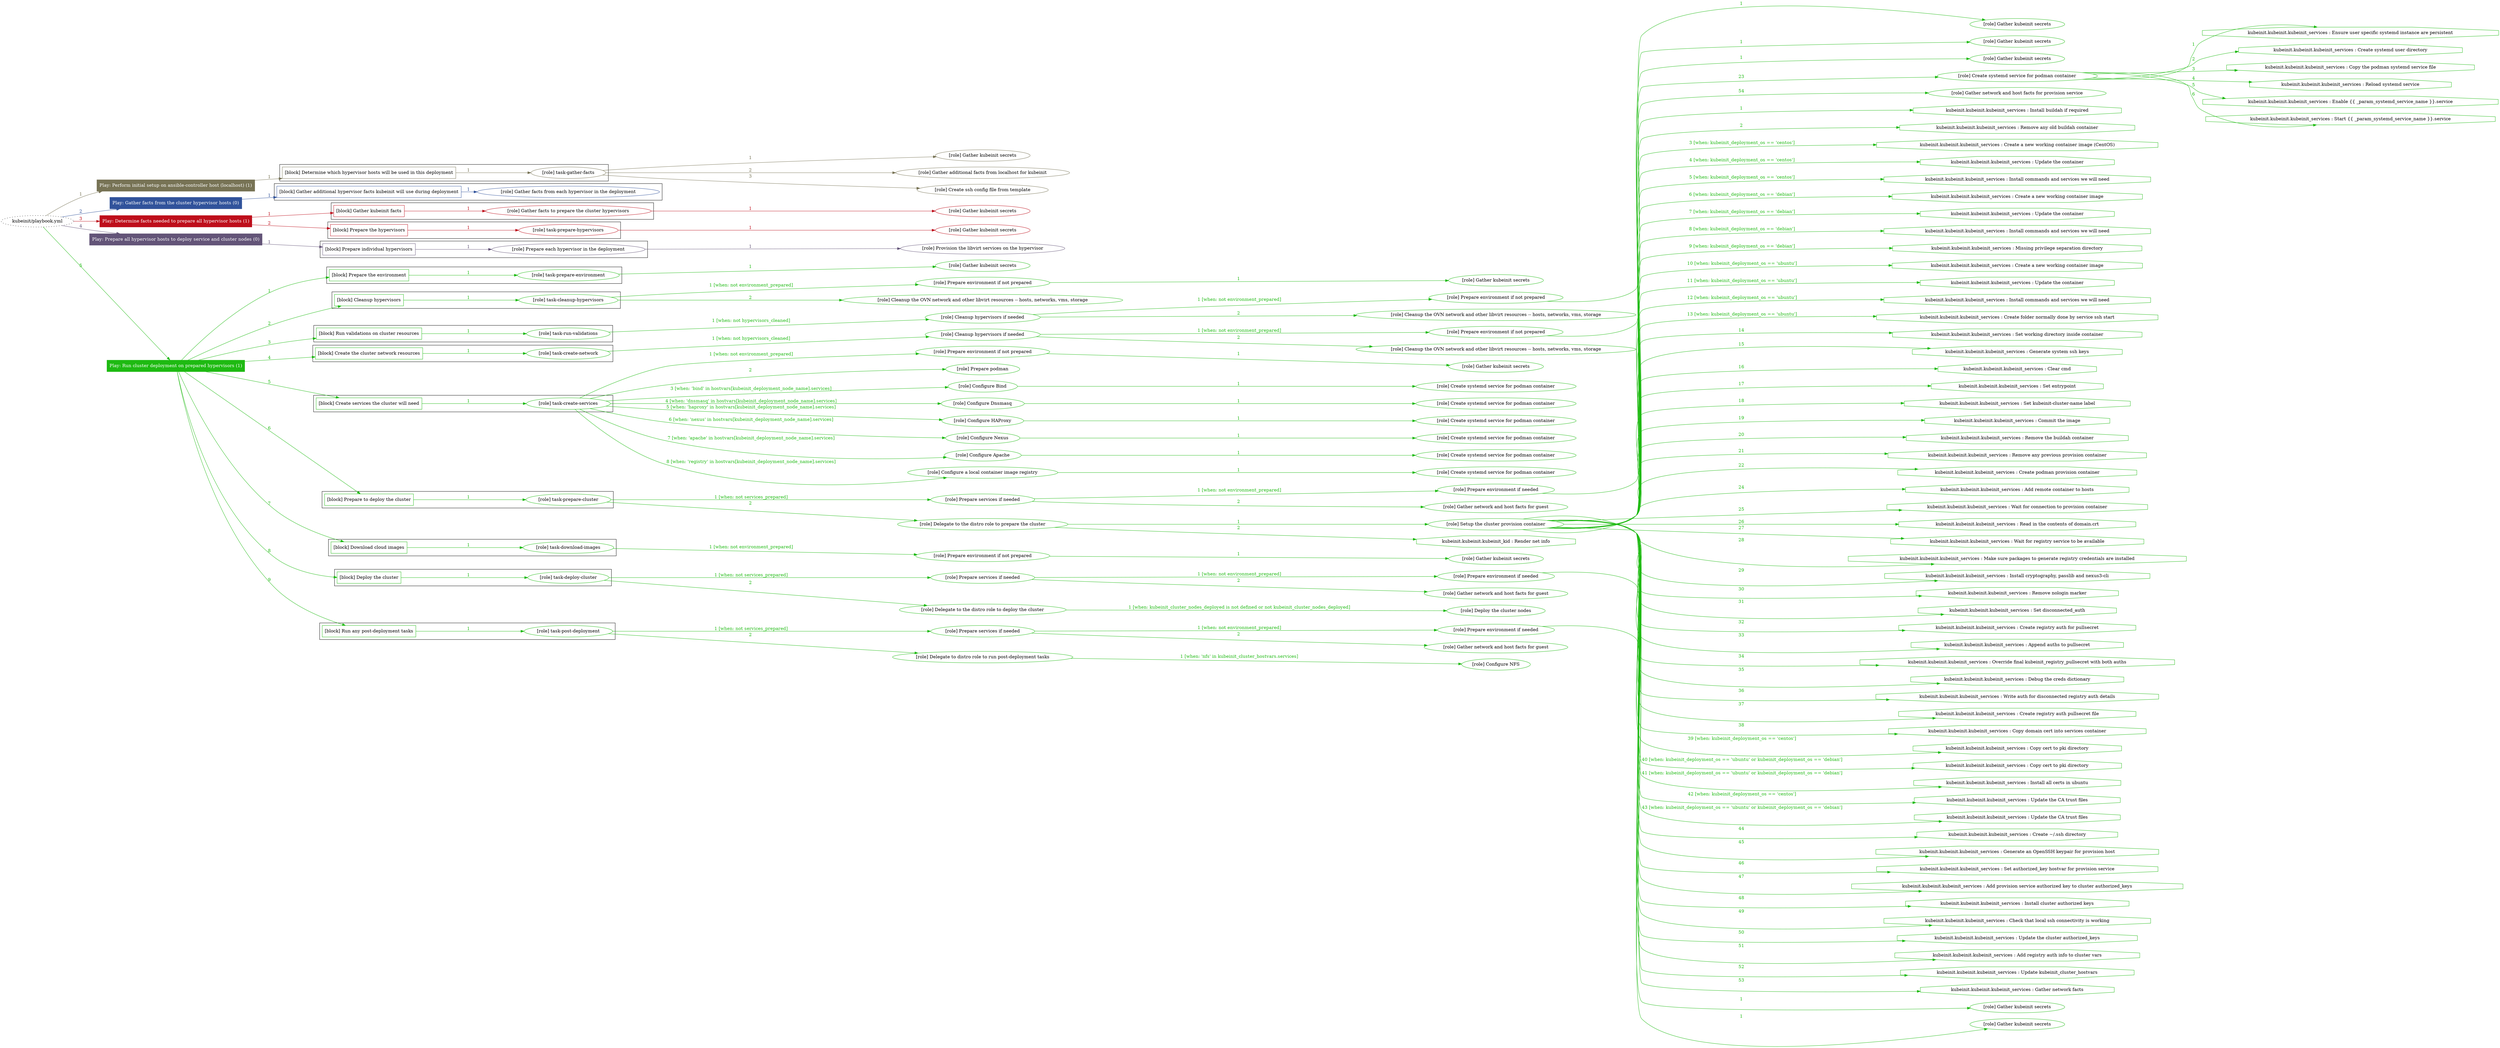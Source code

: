digraph {
	graph [concentrate=true ordering=in rankdir=LR ratio=fill]
	edge [esep=5 sep=10]
	"kubeinit/playbook.yml" [URL="/home/runner/work/kubeinit/kubeinit/kubeinit/playbook.yml" id=playbook_539990a4 style=dotted]
	play_2883d772 [label="Play: Perform initial setup on ansible-controller host (localhost) (1)" URL="/home/runner/work/kubeinit/kubeinit/kubeinit/playbook.yml" color="#777355" fontcolor="#ffffff" id=play_2883d772 shape=box style=filled tooltip=localhost]
	"kubeinit/playbook.yml" -> play_2883d772 [label="1 " color="#777355" fontcolor="#777355" id=edge_5ba33818 labeltooltip="1 " tooltip="1 "]
	subgraph "Gather kubeinit secrets" {
		role_f18a4bce [label="[role] Gather kubeinit secrets" URL="/home/runner/.ansible/collections/ansible_collections/kubeinit/kubeinit/roles/kubeinit_prepare/tasks/build_hypervisors_group.yml" color="#777355" id=role_f18a4bce tooltip="Gather kubeinit secrets"]
	}
	subgraph "Gather additional facts from localhost for kubeinit" {
		role_0610b44a [label="[role] Gather additional facts from localhost for kubeinit" URL="/home/runner/.ansible/collections/ansible_collections/kubeinit/kubeinit/roles/kubeinit_prepare/tasks/build_hypervisors_group.yml" color="#777355" id=role_0610b44a tooltip="Gather additional facts from localhost for kubeinit"]
	}
	subgraph "Create ssh config file from template" {
		role_43ed006d [label="[role] Create ssh config file from template" URL="/home/runner/.ansible/collections/ansible_collections/kubeinit/kubeinit/roles/kubeinit_prepare/tasks/build_hypervisors_group.yml" color="#777355" id=role_43ed006d tooltip="Create ssh config file from template"]
	}
	subgraph "task-gather-facts" {
		role_eea4abdb [label="[role] task-gather-facts" URL="/home/runner/work/kubeinit/kubeinit/kubeinit/playbook.yml" color="#777355" id=role_eea4abdb tooltip="task-gather-facts"]
		role_eea4abdb -> role_f18a4bce [label="1 " color="#777355" fontcolor="#777355" id=edge_fe31395d labeltooltip="1 " tooltip="1 "]
		role_eea4abdb -> role_0610b44a [label="2 " color="#777355" fontcolor="#777355" id=edge_7819a97f labeltooltip="2 " tooltip="2 "]
		role_eea4abdb -> role_43ed006d [label="3 " color="#777355" fontcolor="#777355" id=edge_71bac128 labeltooltip="3 " tooltip="3 "]
	}
	subgraph "Play: Perform initial setup on ansible-controller host (localhost) (1)" {
		play_2883d772 -> block_f5b199dd [label=1 color="#777355" fontcolor="#777355" id=edge_4221fdd7 labeltooltip=1 tooltip=1]
		subgraph cluster_block_f5b199dd {
			block_f5b199dd [label="[block] Determine which hypervisor hosts will be used in this deployment" URL="/home/runner/work/kubeinit/kubeinit/kubeinit/playbook.yml" color="#777355" id=block_f5b199dd labeltooltip="Determine which hypervisor hosts will be used in this deployment" shape=box tooltip="Determine which hypervisor hosts will be used in this deployment"]
			block_f5b199dd -> role_eea4abdb [label="1 " color="#777355" fontcolor="#777355" id=edge_1e28bf1b labeltooltip="1 " tooltip="1 "]
		}
	}
	play_a2cf0e85 [label="Play: Gather facts from the cluster hypervisor hosts (0)" URL="/home/runner/work/kubeinit/kubeinit/kubeinit/playbook.yml" color="#31539b" fontcolor="#ffffff" id=play_a2cf0e85 shape=box style=filled tooltip="Play: Gather facts from the cluster hypervisor hosts (0)"]
	"kubeinit/playbook.yml" -> play_a2cf0e85 [label="2 " color="#31539b" fontcolor="#31539b" id=edge_9bf7c6d3 labeltooltip="2 " tooltip="2 "]
	subgraph "Gather facts from each hypervisor in the deployment" {
		role_d064b6a3 [label="[role] Gather facts from each hypervisor in the deployment" URL="/home/runner/work/kubeinit/kubeinit/kubeinit/playbook.yml" color="#31539b" id=role_d064b6a3 tooltip="Gather facts from each hypervisor in the deployment"]
	}
	subgraph "Play: Gather facts from the cluster hypervisor hosts (0)" {
		play_a2cf0e85 -> block_86ca8e5b [label=1 color="#31539b" fontcolor="#31539b" id=edge_18aecae8 labeltooltip=1 tooltip=1]
		subgraph cluster_block_86ca8e5b {
			block_86ca8e5b [label="[block] Gather additional hypervisor facts kubeinit will use during deployment" URL="/home/runner/work/kubeinit/kubeinit/kubeinit/playbook.yml" color="#31539b" id=block_86ca8e5b labeltooltip="Gather additional hypervisor facts kubeinit will use during deployment" shape=box tooltip="Gather additional hypervisor facts kubeinit will use during deployment"]
			block_86ca8e5b -> role_d064b6a3 [label="1 " color="#31539b" fontcolor="#31539b" id=edge_45f66b96 labeltooltip="1 " tooltip="1 "]
		}
	}
	play_523ae10a [label="Play: Determine facts needed to prepare all hypervisor hosts (1)" URL="/home/runner/work/kubeinit/kubeinit/kubeinit/playbook.yml" color="#be0e1b" fontcolor="#ffffff" id=play_523ae10a shape=box style=filled tooltip=localhost]
	"kubeinit/playbook.yml" -> play_523ae10a [label="3 " color="#be0e1b" fontcolor="#be0e1b" id=edge_077d9e75 labeltooltip="3 " tooltip="3 "]
	subgraph "Gather kubeinit secrets" {
		role_ad088b93 [label="[role] Gather kubeinit secrets" URL="/home/runner/.ansible/collections/ansible_collections/kubeinit/kubeinit/roles/kubeinit_prepare/tasks/gather_kubeinit_facts.yml" color="#be0e1b" id=role_ad088b93 tooltip="Gather kubeinit secrets"]
	}
	subgraph "Gather facts to prepare the cluster hypervisors" {
		role_f672ea4c [label="[role] Gather facts to prepare the cluster hypervisors" URL="/home/runner/work/kubeinit/kubeinit/kubeinit/playbook.yml" color="#be0e1b" id=role_f672ea4c tooltip="Gather facts to prepare the cluster hypervisors"]
		role_f672ea4c -> role_ad088b93 [label="1 " color="#be0e1b" fontcolor="#be0e1b" id=edge_3c064433 labeltooltip="1 " tooltip="1 "]
	}
	subgraph "Gather kubeinit secrets" {
		role_2ae5a169 [label="[role] Gather kubeinit secrets" URL="/home/runner/.ansible/collections/ansible_collections/kubeinit/kubeinit/roles/kubeinit_prepare/tasks/gather_kubeinit_facts.yml" color="#be0e1b" id=role_2ae5a169 tooltip="Gather kubeinit secrets"]
	}
	subgraph "task-prepare-hypervisors" {
		role_4994d204 [label="[role] task-prepare-hypervisors" URL="/home/runner/work/kubeinit/kubeinit/kubeinit/playbook.yml" color="#be0e1b" id=role_4994d204 tooltip="task-prepare-hypervisors"]
		role_4994d204 -> role_2ae5a169 [label="1 " color="#be0e1b" fontcolor="#be0e1b" id=edge_902819aa labeltooltip="1 " tooltip="1 "]
	}
	subgraph "Play: Determine facts needed to prepare all hypervisor hosts (1)" {
		play_523ae10a -> block_24c806cd [label=1 color="#be0e1b" fontcolor="#be0e1b" id=edge_1342d8de labeltooltip=1 tooltip=1]
		subgraph cluster_block_24c806cd {
			block_24c806cd [label="[block] Gather kubeinit facts" URL="/home/runner/work/kubeinit/kubeinit/kubeinit/playbook.yml" color="#be0e1b" id=block_24c806cd labeltooltip="Gather kubeinit facts" shape=box tooltip="Gather kubeinit facts"]
			block_24c806cd -> role_f672ea4c [label="1 " color="#be0e1b" fontcolor="#be0e1b" id=edge_e6dd9f27 labeltooltip="1 " tooltip="1 "]
		}
		play_523ae10a -> block_54cab3ae [label=2 color="#be0e1b" fontcolor="#be0e1b" id=edge_0ac6f2af labeltooltip=2 tooltip=2]
		subgraph cluster_block_54cab3ae {
			block_54cab3ae [label="[block] Prepare the hypervisors" URL="/home/runner/work/kubeinit/kubeinit/kubeinit/playbook.yml" color="#be0e1b" id=block_54cab3ae labeltooltip="Prepare the hypervisors" shape=box tooltip="Prepare the hypervisors"]
			block_54cab3ae -> role_4994d204 [label="1 " color="#be0e1b" fontcolor="#be0e1b" id=edge_effe2e38 labeltooltip="1 " tooltip="1 "]
		}
	}
	play_1cb543b7 [label="Play: Prepare all hypervisor hosts to deploy service and cluster nodes (0)" URL="/home/runner/work/kubeinit/kubeinit/kubeinit/playbook.yml" color="#635478" fontcolor="#ffffff" id=play_1cb543b7 shape=box style=filled tooltip="Play: Prepare all hypervisor hosts to deploy service and cluster nodes (0)"]
	"kubeinit/playbook.yml" -> play_1cb543b7 [label="4 " color="#635478" fontcolor="#635478" id=edge_b1be268f labeltooltip="4 " tooltip="4 "]
	subgraph "Provision the libvirt services on the hypervisor" {
		role_e215f07e [label="[role] Provision the libvirt services on the hypervisor" URL="/home/runner/.ansible/collections/ansible_collections/kubeinit/kubeinit/roles/kubeinit_prepare/tasks/prepare_hypervisor.yml" color="#635478" id=role_e215f07e tooltip="Provision the libvirt services on the hypervisor"]
	}
	subgraph "Prepare each hypervisor in the deployment" {
		role_9d82fbd3 [label="[role] Prepare each hypervisor in the deployment" URL="/home/runner/work/kubeinit/kubeinit/kubeinit/playbook.yml" color="#635478" id=role_9d82fbd3 tooltip="Prepare each hypervisor in the deployment"]
		role_9d82fbd3 -> role_e215f07e [label="1 " color="#635478" fontcolor="#635478" id=edge_cd408da5 labeltooltip="1 " tooltip="1 "]
	}
	subgraph "Play: Prepare all hypervisor hosts to deploy service and cluster nodes (0)" {
		play_1cb543b7 -> block_c8d9712d [label=1 color="#635478" fontcolor="#635478" id=edge_673a7e67 labeltooltip=1 tooltip=1]
		subgraph cluster_block_c8d9712d {
			block_c8d9712d [label="[block] Prepare individual hypervisors" URL="/home/runner/work/kubeinit/kubeinit/kubeinit/playbook.yml" color="#635478" id=block_c8d9712d labeltooltip="Prepare individual hypervisors" shape=box tooltip="Prepare individual hypervisors"]
			block_c8d9712d -> role_9d82fbd3 [label="1 " color="#635478" fontcolor="#635478" id=edge_10be2522 labeltooltip="1 " tooltip="1 "]
		}
	}
	play_1d43a30a [label="Play: Run cluster deployment on prepared hypervisors (1)" URL="/home/runner/work/kubeinit/kubeinit/kubeinit/playbook.yml" color="#1eba12" fontcolor="#ffffff" id=play_1d43a30a shape=box style=filled tooltip=localhost]
	"kubeinit/playbook.yml" -> play_1d43a30a [label="5 " color="#1eba12" fontcolor="#1eba12" id=edge_0f04e699 labeltooltip="5 " tooltip="5 "]
	subgraph "Gather kubeinit secrets" {
		role_03c19b0f [label="[role] Gather kubeinit secrets" URL="/home/runner/.ansible/collections/ansible_collections/kubeinit/kubeinit/roles/kubeinit_prepare/tasks/gather_kubeinit_facts.yml" color="#1eba12" id=role_03c19b0f tooltip="Gather kubeinit secrets"]
	}
	subgraph "task-prepare-environment" {
		role_d54b491e [label="[role] task-prepare-environment" URL="/home/runner/work/kubeinit/kubeinit/kubeinit/playbook.yml" color="#1eba12" id=role_d54b491e tooltip="task-prepare-environment"]
		role_d54b491e -> role_03c19b0f [label="1 " color="#1eba12" fontcolor="#1eba12" id=edge_d90c4262 labeltooltip="1 " tooltip="1 "]
	}
	subgraph "Gather kubeinit secrets" {
		role_cccf255b [label="[role] Gather kubeinit secrets" URL="/home/runner/.ansible/collections/ansible_collections/kubeinit/kubeinit/roles/kubeinit_prepare/tasks/gather_kubeinit_facts.yml" color="#1eba12" id=role_cccf255b tooltip="Gather kubeinit secrets"]
	}
	subgraph "Prepare environment if not prepared" {
		role_1750a2ad [label="[role] Prepare environment if not prepared" URL="/home/runner/.ansible/collections/ansible_collections/kubeinit/kubeinit/roles/kubeinit_prepare/tasks/cleanup_hypervisors.yml" color="#1eba12" id=role_1750a2ad tooltip="Prepare environment if not prepared"]
		role_1750a2ad -> role_cccf255b [label="1 " color="#1eba12" fontcolor="#1eba12" id=edge_890cd6ac labeltooltip="1 " tooltip="1 "]
	}
	subgraph "Cleanup the OVN network and other libvirt resources -- hosts, networks, vms, storage" {
		role_1c8f258f [label="[role] Cleanup the OVN network and other libvirt resources -- hosts, networks, vms, storage" URL="/home/runner/.ansible/collections/ansible_collections/kubeinit/kubeinit/roles/kubeinit_prepare/tasks/cleanup_hypervisors.yml" color="#1eba12" id=role_1c8f258f tooltip="Cleanup the OVN network and other libvirt resources -- hosts, networks, vms, storage"]
	}
	subgraph "task-cleanup-hypervisors" {
		role_6e8adbd8 [label="[role] task-cleanup-hypervisors" URL="/home/runner/work/kubeinit/kubeinit/kubeinit/playbook.yml" color="#1eba12" id=role_6e8adbd8 tooltip="task-cleanup-hypervisors"]
		role_6e8adbd8 -> role_1750a2ad [label="1 [when: not environment_prepared]" color="#1eba12" fontcolor="#1eba12" id=edge_f08db3fa labeltooltip="1 [when: not environment_prepared]" tooltip="1 [when: not environment_prepared]"]
		role_6e8adbd8 -> role_1c8f258f [label="2 " color="#1eba12" fontcolor="#1eba12" id=edge_6bbe6275 labeltooltip="2 " tooltip="2 "]
	}
	subgraph "Gather kubeinit secrets" {
		role_f018d7b8 [label="[role] Gather kubeinit secrets" URL="/home/runner/.ansible/collections/ansible_collections/kubeinit/kubeinit/roles/kubeinit_prepare/tasks/gather_kubeinit_facts.yml" color="#1eba12" id=role_f018d7b8 tooltip="Gather kubeinit secrets"]
	}
	subgraph "Prepare environment if not prepared" {
		role_a125d7f5 [label="[role] Prepare environment if not prepared" URL="/home/runner/.ansible/collections/ansible_collections/kubeinit/kubeinit/roles/kubeinit_prepare/tasks/cleanup_hypervisors.yml" color="#1eba12" id=role_a125d7f5 tooltip="Prepare environment if not prepared"]
		role_a125d7f5 -> role_f018d7b8 [label="1 " color="#1eba12" fontcolor="#1eba12" id=edge_21b2a709 labeltooltip="1 " tooltip="1 "]
	}
	subgraph "Cleanup the OVN network and other libvirt resources -- hosts, networks, vms, storage" {
		role_00c8d153 [label="[role] Cleanup the OVN network and other libvirt resources -- hosts, networks, vms, storage" URL="/home/runner/.ansible/collections/ansible_collections/kubeinit/kubeinit/roles/kubeinit_prepare/tasks/cleanup_hypervisors.yml" color="#1eba12" id=role_00c8d153 tooltip="Cleanup the OVN network and other libvirt resources -- hosts, networks, vms, storage"]
	}
	subgraph "Cleanup hypervisors if needed" {
		role_7d5126a3 [label="[role] Cleanup hypervisors if needed" URL="/home/runner/.ansible/collections/ansible_collections/kubeinit/kubeinit/roles/kubeinit_validations/tasks/main.yml" color="#1eba12" id=role_7d5126a3 tooltip="Cleanup hypervisors if needed"]
		role_7d5126a3 -> role_a125d7f5 [label="1 [when: not environment_prepared]" color="#1eba12" fontcolor="#1eba12" id=edge_56f7a703 labeltooltip="1 [when: not environment_prepared]" tooltip="1 [when: not environment_prepared]"]
		role_7d5126a3 -> role_00c8d153 [label="2 " color="#1eba12" fontcolor="#1eba12" id=edge_0b76f043 labeltooltip="2 " tooltip="2 "]
	}
	subgraph "task-run-validations" {
		role_ce805b5c [label="[role] task-run-validations" URL="/home/runner/work/kubeinit/kubeinit/kubeinit/playbook.yml" color="#1eba12" id=role_ce805b5c tooltip="task-run-validations"]
		role_ce805b5c -> role_7d5126a3 [label="1 [when: not hypervisors_cleaned]" color="#1eba12" fontcolor="#1eba12" id=edge_007dc689 labeltooltip="1 [when: not hypervisors_cleaned]" tooltip="1 [when: not hypervisors_cleaned]"]
	}
	subgraph "Gather kubeinit secrets" {
		role_f222e7ed [label="[role] Gather kubeinit secrets" URL="/home/runner/.ansible/collections/ansible_collections/kubeinit/kubeinit/roles/kubeinit_prepare/tasks/gather_kubeinit_facts.yml" color="#1eba12" id=role_f222e7ed tooltip="Gather kubeinit secrets"]
	}
	subgraph "Prepare environment if not prepared" {
		role_e82d84a9 [label="[role] Prepare environment if not prepared" URL="/home/runner/.ansible/collections/ansible_collections/kubeinit/kubeinit/roles/kubeinit_prepare/tasks/cleanup_hypervisors.yml" color="#1eba12" id=role_e82d84a9 tooltip="Prepare environment if not prepared"]
		role_e82d84a9 -> role_f222e7ed [label="1 " color="#1eba12" fontcolor="#1eba12" id=edge_9f0fad48 labeltooltip="1 " tooltip="1 "]
	}
	subgraph "Cleanup the OVN network and other libvirt resources -- hosts, networks, vms, storage" {
		role_0a8ac6b0 [label="[role] Cleanup the OVN network and other libvirt resources -- hosts, networks, vms, storage" URL="/home/runner/.ansible/collections/ansible_collections/kubeinit/kubeinit/roles/kubeinit_prepare/tasks/cleanup_hypervisors.yml" color="#1eba12" id=role_0a8ac6b0 tooltip="Cleanup the OVN network and other libvirt resources -- hosts, networks, vms, storage"]
	}
	subgraph "Cleanup hypervisors if needed" {
		role_33c30f4d [label="[role] Cleanup hypervisors if needed" URL="/home/runner/.ansible/collections/ansible_collections/kubeinit/kubeinit/roles/kubeinit_libvirt/tasks/create_network.yml" color="#1eba12" id=role_33c30f4d tooltip="Cleanup hypervisors if needed"]
		role_33c30f4d -> role_e82d84a9 [label="1 [when: not environment_prepared]" color="#1eba12" fontcolor="#1eba12" id=edge_21f3aef7 labeltooltip="1 [when: not environment_prepared]" tooltip="1 [when: not environment_prepared]"]
		role_33c30f4d -> role_0a8ac6b0 [label="2 " color="#1eba12" fontcolor="#1eba12" id=edge_952b557f labeltooltip="2 " tooltip="2 "]
	}
	subgraph "task-create-network" {
		role_0fe164b1 [label="[role] task-create-network" URL="/home/runner/work/kubeinit/kubeinit/kubeinit/playbook.yml" color="#1eba12" id=role_0fe164b1 tooltip="task-create-network"]
		role_0fe164b1 -> role_33c30f4d [label="1 [when: not hypervisors_cleaned]" color="#1eba12" fontcolor="#1eba12" id=edge_b2a222b6 labeltooltip="1 [when: not hypervisors_cleaned]" tooltip="1 [when: not hypervisors_cleaned]"]
	}
	subgraph "Gather kubeinit secrets" {
		role_726af74c [label="[role] Gather kubeinit secrets" URL="/home/runner/.ansible/collections/ansible_collections/kubeinit/kubeinit/roles/kubeinit_prepare/tasks/gather_kubeinit_facts.yml" color="#1eba12" id=role_726af74c tooltip="Gather kubeinit secrets"]
	}
	subgraph "Prepare environment if not prepared" {
		role_70b25436 [label="[role] Prepare environment if not prepared" URL="/home/runner/.ansible/collections/ansible_collections/kubeinit/kubeinit/roles/kubeinit_services/tasks/main.yml" color="#1eba12" id=role_70b25436 tooltip="Prepare environment if not prepared"]
		role_70b25436 -> role_726af74c [label="1 " color="#1eba12" fontcolor="#1eba12" id=edge_cdfd387f labeltooltip="1 " tooltip="1 "]
	}
	subgraph "Prepare podman" {
		role_470a29f3 [label="[role] Prepare podman" URL="/home/runner/.ansible/collections/ansible_collections/kubeinit/kubeinit/roles/kubeinit_services/tasks/00_create_service_pod.yml" color="#1eba12" id=role_470a29f3 tooltip="Prepare podman"]
	}
	subgraph "Create systemd service for podman container" {
		role_214d2fe1 [label="[role] Create systemd service for podman container" URL="/home/runner/.ansible/collections/ansible_collections/kubeinit/kubeinit/roles/kubeinit_bind/tasks/main.yml" color="#1eba12" id=role_214d2fe1 tooltip="Create systemd service for podman container"]
	}
	subgraph "Configure Bind" {
		role_ae266253 [label="[role] Configure Bind" URL="/home/runner/.ansible/collections/ansible_collections/kubeinit/kubeinit/roles/kubeinit_services/tasks/start_services_containers.yml" color="#1eba12" id=role_ae266253 tooltip="Configure Bind"]
		role_ae266253 -> role_214d2fe1 [label="1 " color="#1eba12" fontcolor="#1eba12" id=edge_75908cfc labeltooltip="1 " tooltip="1 "]
	}
	subgraph "Create systemd service for podman container" {
		role_68c62eaf [label="[role] Create systemd service for podman container" URL="/home/runner/.ansible/collections/ansible_collections/kubeinit/kubeinit/roles/kubeinit_dnsmasq/tasks/main.yml" color="#1eba12" id=role_68c62eaf tooltip="Create systemd service for podman container"]
	}
	subgraph "Configure Dnsmasq" {
		role_e8536acc [label="[role] Configure Dnsmasq" URL="/home/runner/.ansible/collections/ansible_collections/kubeinit/kubeinit/roles/kubeinit_services/tasks/start_services_containers.yml" color="#1eba12" id=role_e8536acc tooltip="Configure Dnsmasq"]
		role_e8536acc -> role_68c62eaf [label="1 " color="#1eba12" fontcolor="#1eba12" id=edge_d2ed9286 labeltooltip="1 " tooltip="1 "]
	}
	subgraph "Create systemd service for podman container" {
		role_3e5ea9dc [label="[role] Create systemd service for podman container" URL="/home/runner/.ansible/collections/ansible_collections/kubeinit/kubeinit/roles/kubeinit_haproxy/tasks/main.yml" color="#1eba12" id=role_3e5ea9dc tooltip="Create systemd service for podman container"]
	}
	subgraph "Configure HAProxy" {
		role_b06e5f9f [label="[role] Configure HAProxy" URL="/home/runner/.ansible/collections/ansible_collections/kubeinit/kubeinit/roles/kubeinit_services/tasks/start_services_containers.yml" color="#1eba12" id=role_b06e5f9f tooltip="Configure HAProxy"]
		role_b06e5f9f -> role_3e5ea9dc [label="1 " color="#1eba12" fontcolor="#1eba12" id=edge_2dc2095f labeltooltip="1 " tooltip="1 "]
	}
	subgraph "Create systemd service for podman container" {
		role_cf6fa359 [label="[role] Create systemd service for podman container" URL="/home/runner/.ansible/collections/ansible_collections/kubeinit/kubeinit/roles/kubeinit_nexus/tasks/main.yml" color="#1eba12" id=role_cf6fa359 tooltip="Create systemd service for podman container"]
	}
	subgraph "Configure Nexus" {
		role_12b4192a [label="[role] Configure Nexus" URL="/home/runner/.ansible/collections/ansible_collections/kubeinit/kubeinit/roles/kubeinit_services/tasks/start_services_containers.yml" color="#1eba12" id=role_12b4192a tooltip="Configure Nexus"]
		role_12b4192a -> role_cf6fa359 [label="1 " color="#1eba12" fontcolor="#1eba12" id=edge_b6c59f44 labeltooltip="1 " tooltip="1 "]
	}
	subgraph "Create systemd service for podman container" {
		role_4b5133d2 [label="[role] Create systemd service for podman container" URL="/home/runner/.ansible/collections/ansible_collections/kubeinit/kubeinit/roles/kubeinit_apache/tasks/main.yml" color="#1eba12" id=role_4b5133d2 tooltip="Create systemd service for podman container"]
	}
	subgraph "Configure Apache" {
		role_6bb847ea [label="[role] Configure Apache" URL="/home/runner/.ansible/collections/ansible_collections/kubeinit/kubeinit/roles/kubeinit_services/tasks/start_services_containers.yml" color="#1eba12" id=role_6bb847ea tooltip="Configure Apache"]
		role_6bb847ea -> role_4b5133d2 [label="1 " color="#1eba12" fontcolor="#1eba12" id=edge_9575d552 labeltooltip="1 " tooltip="1 "]
	}
	subgraph "Create systemd service for podman container" {
		role_1373f6fa [label="[role] Create systemd service for podman container" URL="/home/runner/.ansible/collections/ansible_collections/kubeinit/kubeinit/roles/kubeinit_registry/tasks/main.yml" color="#1eba12" id=role_1373f6fa tooltip="Create systemd service for podman container"]
	}
	subgraph "Configure a local container image registry" {
		role_f6b7de51 [label="[role] Configure a local container image registry" URL="/home/runner/.ansible/collections/ansible_collections/kubeinit/kubeinit/roles/kubeinit_services/tasks/start_services_containers.yml" color="#1eba12" id=role_f6b7de51 tooltip="Configure a local container image registry"]
		role_f6b7de51 -> role_1373f6fa [label="1 " color="#1eba12" fontcolor="#1eba12" id=edge_28055b6f labeltooltip="1 " tooltip="1 "]
	}
	subgraph "task-create-services" {
		role_eac52083 [label="[role] task-create-services" URL="/home/runner/work/kubeinit/kubeinit/kubeinit/playbook.yml" color="#1eba12" id=role_eac52083 tooltip="task-create-services"]
		role_eac52083 -> role_70b25436 [label="1 [when: not environment_prepared]" color="#1eba12" fontcolor="#1eba12" id=edge_372d3f6a labeltooltip="1 [when: not environment_prepared]" tooltip="1 [when: not environment_prepared]"]
		role_eac52083 -> role_470a29f3 [label="2 " color="#1eba12" fontcolor="#1eba12" id=edge_f839a6f9 labeltooltip="2 " tooltip="2 "]
		role_eac52083 -> role_ae266253 [label="3 [when: 'bind' in hostvars[kubeinit_deployment_node_name].services]" color="#1eba12" fontcolor="#1eba12" id=edge_1483ff01 labeltooltip="3 [when: 'bind' in hostvars[kubeinit_deployment_node_name].services]" tooltip="3 [when: 'bind' in hostvars[kubeinit_deployment_node_name].services]"]
		role_eac52083 -> role_e8536acc [label="4 [when: 'dnsmasq' in hostvars[kubeinit_deployment_node_name].services]" color="#1eba12" fontcolor="#1eba12" id=edge_66c03084 labeltooltip="4 [when: 'dnsmasq' in hostvars[kubeinit_deployment_node_name].services]" tooltip="4 [when: 'dnsmasq' in hostvars[kubeinit_deployment_node_name].services]"]
		role_eac52083 -> role_b06e5f9f [label="5 [when: 'haproxy' in hostvars[kubeinit_deployment_node_name].services]" color="#1eba12" fontcolor="#1eba12" id=edge_92fe08d7 labeltooltip="5 [when: 'haproxy' in hostvars[kubeinit_deployment_node_name].services]" tooltip="5 [when: 'haproxy' in hostvars[kubeinit_deployment_node_name].services]"]
		role_eac52083 -> role_12b4192a [label="6 [when: 'nexus' in hostvars[kubeinit_deployment_node_name].services]" color="#1eba12" fontcolor="#1eba12" id=edge_9ef2fafc labeltooltip="6 [when: 'nexus' in hostvars[kubeinit_deployment_node_name].services]" tooltip="6 [when: 'nexus' in hostvars[kubeinit_deployment_node_name].services]"]
		role_eac52083 -> role_6bb847ea [label="7 [when: 'apache' in hostvars[kubeinit_deployment_node_name].services]" color="#1eba12" fontcolor="#1eba12" id=edge_e1e17ab2 labeltooltip="7 [when: 'apache' in hostvars[kubeinit_deployment_node_name].services]" tooltip="7 [when: 'apache' in hostvars[kubeinit_deployment_node_name].services]"]
		role_eac52083 -> role_f6b7de51 [label="8 [when: 'registry' in hostvars[kubeinit_deployment_node_name].services]" color="#1eba12" fontcolor="#1eba12" id=edge_c24d4f6d labeltooltip="8 [when: 'registry' in hostvars[kubeinit_deployment_node_name].services]" tooltip="8 [when: 'registry' in hostvars[kubeinit_deployment_node_name].services]"]
	}
	subgraph "Gather kubeinit secrets" {
		role_878ada18 [label="[role] Gather kubeinit secrets" URL="/home/runner/.ansible/collections/ansible_collections/kubeinit/kubeinit/roles/kubeinit_prepare/tasks/gather_kubeinit_facts.yml" color="#1eba12" id=role_878ada18 tooltip="Gather kubeinit secrets"]
	}
	subgraph "Prepare environment if needed" {
		role_864a05c5 [label="[role] Prepare environment if needed" URL="/home/runner/.ansible/collections/ansible_collections/kubeinit/kubeinit/roles/kubeinit_services/tasks/prepare_services.yml" color="#1eba12" id=role_864a05c5 tooltip="Prepare environment if needed"]
		role_864a05c5 -> role_878ada18 [label="1 " color="#1eba12" fontcolor="#1eba12" id=edge_ba6b4bbd labeltooltip="1 " tooltip="1 "]
	}
	subgraph "Gather network and host facts for guest" {
		role_0fb121a0 [label="[role] Gather network and host facts for guest" URL="/home/runner/.ansible/collections/ansible_collections/kubeinit/kubeinit/roles/kubeinit_services/tasks/prepare_services.yml" color="#1eba12" id=role_0fb121a0 tooltip="Gather network and host facts for guest"]
	}
	subgraph "Prepare services if needed" {
		role_8881d25e [label="[role] Prepare services if needed" URL="/home/runner/.ansible/collections/ansible_collections/kubeinit/kubeinit/roles/kubeinit_prepare/tasks/prepare_cluster.yml" color="#1eba12" id=role_8881d25e tooltip="Prepare services if needed"]
		role_8881d25e -> role_864a05c5 [label="1 [when: not environment_prepared]" color="#1eba12" fontcolor="#1eba12" id=edge_7fe56748 labeltooltip="1 [when: not environment_prepared]" tooltip="1 [when: not environment_prepared]"]
		role_8881d25e -> role_0fb121a0 [label="2 " color="#1eba12" fontcolor="#1eba12" id=edge_e1978991 labeltooltip="2 " tooltip="2 "]
	}
	subgraph "Create systemd service for podman container" {
		role_20c2dc30 [label="[role] Create systemd service for podman container" URL="/home/runner/.ansible/collections/ansible_collections/kubeinit/kubeinit/roles/kubeinit_services/tasks/create_provision_container.yml" color="#1eba12" id=role_20c2dc30 tooltip="Create systemd service for podman container"]
		task_0a795597 [label="kubeinit.kubeinit.kubeinit_services : Ensure user specific systemd instance are persistent" URL="/home/runner/.ansible/collections/ansible_collections/kubeinit/kubeinit/roles/kubeinit_services/tasks/create_managed_service.yml" color="#1eba12" id=task_0a795597 shape=octagon tooltip="kubeinit.kubeinit.kubeinit_services : Ensure user specific systemd instance are persistent"]
		role_20c2dc30 -> task_0a795597 [label="1 " color="#1eba12" fontcolor="#1eba12" id=edge_3fd9bae4 labeltooltip="1 " tooltip="1 "]
		task_d1a03353 [label="kubeinit.kubeinit.kubeinit_services : Create systemd user directory" URL="/home/runner/.ansible/collections/ansible_collections/kubeinit/kubeinit/roles/kubeinit_services/tasks/create_managed_service.yml" color="#1eba12" id=task_d1a03353 shape=octagon tooltip="kubeinit.kubeinit.kubeinit_services : Create systemd user directory"]
		role_20c2dc30 -> task_d1a03353 [label="2 " color="#1eba12" fontcolor="#1eba12" id=edge_3840d174 labeltooltip="2 " tooltip="2 "]
		task_0dd139a2 [label="kubeinit.kubeinit.kubeinit_services : Copy the podman systemd service file" URL="/home/runner/.ansible/collections/ansible_collections/kubeinit/kubeinit/roles/kubeinit_services/tasks/create_managed_service.yml" color="#1eba12" id=task_0dd139a2 shape=octagon tooltip="kubeinit.kubeinit.kubeinit_services : Copy the podman systemd service file"]
		role_20c2dc30 -> task_0dd139a2 [label="3 " color="#1eba12" fontcolor="#1eba12" id=edge_6863efd8 labeltooltip="3 " tooltip="3 "]
		task_08787b91 [label="kubeinit.kubeinit.kubeinit_services : Reload systemd service" URL="/home/runner/.ansible/collections/ansible_collections/kubeinit/kubeinit/roles/kubeinit_services/tasks/create_managed_service.yml" color="#1eba12" id=task_08787b91 shape=octagon tooltip="kubeinit.kubeinit.kubeinit_services : Reload systemd service"]
		role_20c2dc30 -> task_08787b91 [label="4 " color="#1eba12" fontcolor="#1eba12" id=edge_4654e449 labeltooltip="4 " tooltip="4 "]
		task_3d3d7770 [label="kubeinit.kubeinit.kubeinit_services : Enable {{ _param_systemd_service_name }}.service" URL="/home/runner/.ansible/collections/ansible_collections/kubeinit/kubeinit/roles/kubeinit_services/tasks/create_managed_service.yml" color="#1eba12" id=task_3d3d7770 shape=octagon tooltip="kubeinit.kubeinit.kubeinit_services : Enable {{ _param_systemd_service_name }}.service"]
		role_20c2dc30 -> task_3d3d7770 [label="5 " color="#1eba12" fontcolor="#1eba12" id=edge_244a5597 labeltooltip="5 " tooltip="5 "]
		task_94fc6f56 [label="kubeinit.kubeinit.kubeinit_services : Start {{ _param_systemd_service_name }}.service" URL="/home/runner/.ansible/collections/ansible_collections/kubeinit/kubeinit/roles/kubeinit_services/tasks/create_managed_service.yml" color="#1eba12" id=task_94fc6f56 shape=octagon tooltip="kubeinit.kubeinit.kubeinit_services : Start {{ _param_systemd_service_name }}.service"]
		role_20c2dc30 -> task_94fc6f56 [label="6 " color="#1eba12" fontcolor="#1eba12" id=edge_f5150b00 labeltooltip="6 " tooltip="6 "]
	}
	subgraph "Gather network and host facts for provision service" {
		role_211e3873 [label="[role] Gather network and host facts for provision service" URL="/home/runner/.ansible/collections/ansible_collections/kubeinit/kubeinit/roles/kubeinit_services/tasks/create_provision_container.yml" color="#1eba12" id=role_211e3873 tooltip="Gather network and host facts for provision service"]
	}
	subgraph "Setup the cluster provision container" {
		role_3064bc15 [label="[role] Setup the cluster provision container" URL="/home/runner/.ansible/collections/ansible_collections/kubeinit/kubeinit/roles/kubeinit_kid/tasks/prepare_cluster.yml" color="#1eba12" id=role_3064bc15 tooltip="Setup the cluster provision container"]
		task_4bc5a57e [label="kubeinit.kubeinit.kubeinit_services : Install buildah if required" URL="/home/runner/.ansible/collections/ansible_collections/kubeinit/kubeinit/roles/kubeinit_services/tasks/create_provision_container.yml" color="#1eba12" id=task_4bc5a57e shape=octagon tooltip="kubeinit.kubeinit.kubeinit_services : Install buildah if required"]
		role_3064bc15 -> task_4bc5a57e [label="1 " color="#1eba12" fontcolor="#1eba12" id=edge_64c8087b labeltooltip="1 " tooltip="1 "]
		task_449f820e [label="kubeinit.kubeinit.kubeinit_services : Remove any old buildah container" URL="/home/runner/.ansible/collections/ansible_collections/kubeinit/kubeinit/roles/kubeinit_services/tasks/create_provision_container.yml" color="#1eba12" id=task_449f820e shape=octagon tooltip="kubeinit.kubeinit.kubeinit_services : Remove any old buildah container"]
		role_3064bc15 -> task_449f820e [label="2 " color="#1eba12" fontcolor="#1eba12" id=edge_0473565d labeltooltip="2 " tooltip="2 "]
		task_90118bd1 [label="kubeinit.kubeinit.kubeinit_services : Create a new working container image (CentOS)" URL="/home/runner/.ansible/collections/ansible_collections/kubeinit/kubeinit/roles/kubeinit_services/tasks/create_provision_container.yml" color="#1eba12" id=task_90118bd1 shape=octagon tooltip="kubeinit.kubeinit.kubeinit_services : Create a new working container image (CentOS)"]
		role_3064bc15 -> task_90118bd1 [label="3 [when: kubeinit_deployment_os == 'centos']" color="#1eba12" fontcolor="#1eba12" id=edge_f007bd9a labeltooltip="3 [when: kubeinit_deployment_os == 'centos']" tooltip="3 [when: kubeinit_deployment_os == 'centos']"]
		task_fff9614c [label="kubeinit.kubeinit.kubeinit_services : Update the container" URL="/home/runner/.ansible/collections/ansible_collections/kubeinit/kubeinit/roles/kubeinit_services/tasks/create_provision_container.yml" color="#1eba12" id=task_fff9614c shape=octagon tooltip="kubeinit.kubeinit.kubeinit_services : Update the container"]
		role_3064bc15 -> task_fff9614c [label="4 [when: kubeinit_deployment_os == 'centos']" color="#1eba12" fontcolor="#1eba12" id=edge_fad3356b labeltooltip="4 [when: kubeinit_deployment_os == 'centos']" tooltip="4 [when: kubeinit_deployment_os == 'centos']"]
		task_056be70e [label="kubeinit.kubeinit.kubeinit_services : Install commands and services we will need" URL="/home/runner/.ansible/collections/ansible_collections/kubeinit/kubeinit/roles/kubeinit_services/tasks/create_provision_container.yml" color="#1eba12" id=task_056be70e shape=octagon tooltip="kubeinit.kubeinit.kubeinit_services : Install commands and services we will need"]
		role_3064bc15 -> task_056be70e [label="5 [when: kubeinit_deployment_os == 'centos']" color="#1eba12" fontcolor="#1eba12" id=edge_cd0bdde7 labeltooltip="5 [when: kubeinit_deployment_os == 'centos']" tooltip="5 [when: kubeinit_deployment_os == 'centos']"]
		task_94ddf593 [label="kubeinit.kubeinit.kubeinit_services : Create a new working container image" URL="/home/runner/.ansible/collections/ansible_collections/kubeinit/kubeinit/roles/kubeinit_services/tasks/create_provision_container.yml" color="#1eba12" id=task_94ddf593 shape=octagon tooltip="kubeinit.kubeinit.kubeinit_services : Create a new working container image"]
		role_3064bc15 -> task_94ddf593 [label="6 [when: kubeinit_deployment_os == 'debian']" color="#1eba12" fontcolor="#1eba12" id=edge_e249a3e8 labeltooltip="6 [when: kubeinit_deployment_os == 'debian']" tooltip="6 [when: kubeinit_deployment_os == 'debian']"]
		task_869d8176 [label="kubeinit.kubeinit.kubeinit_services : Update the container" URL="/home/runner/.ansible/collections/ansible_collections/kubeinit/kubeinit/roles/kubeinit_services/tasks/create_provision_container.yml" color="#1eba12" id=task_869d8176 shape=octagon tooltip="kubeinit.kubeinit.kubeinit_services : Update the container"]
		role_3064bc15 -> task_869d8176 [label="7 [when: kubeinit_deployment_os == 'debian']" color="#1eba12" fontcolor="#1eba12" id=edge_97a814ac labeltooltip="7 [when: kubeinit_deployment_os == 'debian']" tooltip="7 [when: kubeinit_deployment_os == 'debian']"]
		task_2e1908e3 [label="kubeinit.kubeinit.kubeinit_services : Install commands and services we will need" URL="/home/runner/.ansible/collections/ansible_collections/kubeinit/kubeinit/roles/kubeinit_services/tasks/create_provision_container.yml" color="#1eba12" id=task_2e1908e3 shape=octagon tooltip="kubeinit.kubeinit.kubeinit_services : Install commands and services we will need"]
		role_3064bc15 -> task_2e1908e3 [label="8 [when: kubeinit_deployment_os == 'debian']" color="#1eba12" fontcolor="#1eba12" id=edge_844a3932 labeltooltip="8 [when: kubeinit_deployment_os == 'debian']" tooltip="8 [when: kubeinit_deployment_os == 'debian']"]
		task_669db76a [label="kubeinit.kubeinit.kubeinit_services : Missing privilege separation directory" URL="/home/runner/.ansible/collections/ansible_collections/kubeinit/kubeinit/roles/kubeinit_services/tasks/create_provision_container.yml" color="#1eba12" id=task_669db76a shape=octagon tooltip="kubeinit.kubeinit.kubeinit_services : Missing privilege separation directory"]
		role_3064bc15 -> task_669db76a [label="9 [when: kubeinit_deployment_os == 'debian']" color="#1eba12" fontcolor="#1eba12" id=edge_9a3e8058 labeltooltip="9 [when: kubeinit_deployment_os == 'debian']" tooltip="9 [when: kubeinit_deployment_os == 'debian']"]
		task_0d752748 [label="kubeinit.kubeinit.kubeinit_services : Create a new working container image" URL="/home/runner/.ansible/collections/ansible_collections/kubeinit/kubeinit/roles/kubeinit_services/tasks/create_provision_container.yml" color="#1eba12" id=task_0d752748 shape=octagon tooltip="kubeinit.kubeinit.kubeinit_services : Create a new working container image"]
		role_3064bc15 -> task_0d752748 [label="10 [when: kubeinit_deployment_os == 'ubuntu']" color="#1eba12" fontcolor="#1eba12" id=edge_6c6d654f labeltooltip="10 [when: kubeinit_deployment_os == 'ubuntu']" tooltip="10 [when: kubeinit_deployment_os == 'ubuntu']"]
		task_5f62760e [label="kubeinit.kubeinit.kubeinit_services : Update the container" URL="/home/runner/.ansible/collections/ansible_collections/kubeinit/kubeinit/roles/kubeinit_services/tasks/create_provision_container.yml" color="#1eba12" id=task_5f62760e shape=octagon tooltip="kubeinit.kubeinit.kubeinit_services : Update the container"]
		role_3064bc15 -> task_5f62760e [label="11 [when: kubeinit_deployment_os == 'ubuntu']" color="#1eba12" fontcolor="#1eba12" id=edge_afb6487b labeltooltip="11 [when: kubeinit_deployment_os == 'ubuntu']" tooltip="11 [when: kubeinit_deployment_os == 'ubuntu']"]
		task_a2fc4dac [label="kubeinit.kubeinit.kubeinit_services : Install commands and services we will need" URL="/home/runner/.ansible/collections/ansible_collections/kubeinit/kubeinit/roles/kubeinit_services/tasks/create_provision_container.yml" color="#1eba12" id=task_a2fc4dac shape=octagon tooltip="kubeinit.kubeinit.kubeinit_services : Install commands and services we will need"]
		role_3064bc15 -> task_a2fc4dac [label="12 [when: kubeinit_deployment_os == 'ubuntu']" color="#1eba12" fontcolor="#1eba12" id=edge_7edbd1aa labeltooltip="12 [when: kubeinit_deployment_os == 'ubuntu']" tooltip="12 [when: kubeinit_deployment_os == 'ubuntu']"]
		task_497e64e4 [label="kubeinit.kubeinit.kubeinit_services : Create folder normally done by service ssh start" URL="/home/runner/.ansible/collections/ansible_collections/kubeinit/kubeinit/roles/kubeinit_services/tasks/create_provision_container.yml" color="#1eba12" id=task_497e64e4 shape=octagon tooltip="kubeinit.kubeinit.kubeinit_services : Create folder normally done by service ssh start"]
		role_3064bc15 -> task_497e64e4 [label="13 [when: kubeinit_deployment_os == 'ubuntu']" color="#1eba12" fontcolor="#1eba12" id=edge_b53e6496 labeltooltip="13 [when: kubeinit_deployment_os == 'ubuntu']" tooltip="13 [when: kubeinit_deployment_os == 'ubuntu']"]
		task_68789dea [label="kubeinit.kubeinit.kubeinit_services : Set working directory inside container" URL="/home/runner/.ansible/collections/ansible_collections/kubeinit/kubeinit/roles/kubeinit_services/tasks/create_provision_container.yml" color="#1eba12" id=task_68789dea shape=octagon tooltip="kubeinit.kubeinit.kubeinit_services : Set working directory inside container"]
		role_3064bc15 -> task_68789dea [label="14 " color="#1eba12" fontcolor="#1eba12" id=edge_1c3b3bda labeltooltip="14 " tooltip="14 "]
		task_cb10a3dd [label="kubeinit.kubeinit.kubeinit_services : Generate system ssh keys" URL="/home/runner/.ansible/collections/ansible_collections/kubeinit/kubeinit/roles/kubeinit_services/tasks/create_provision_container.yml" color="#1eba12" id=task_cb10a3dd shape=octagon tooltip="kubeinit.kubeinit.kubeinit_services : Generate system ssh keys"]
		role_3064bc15 -> task_cb10a3dd [label="15 " color="#1eba12" fontcolor="#1eba12" id=edge_18ed3012 labeltooltip="15 " tooltip="15 "]
		task_0dc18486 [label="kubeinit.kubeinit.kubeinit_services : Clear cmd" URL="/home/runner/.ansible/collections/ansible_collections/kubeinit/kubeinit/roles/kubeinit_services/tasks/create_provision_container.yml" color="#1eba12" id=task_0dc18486 shape=octagon tooltip="kubeinit.kubeinit.kubeinit_services : Clear cmd"]
		role_3064bc15 -> task_0dc18486 [label="16 " color="#1eba12" fontcolor="#1eba12" id=edge_deb03836 labeltooltip="16 " tooltip="16 "]
		task_d9c59a50 [label="kubeinit.kubeinit.kubeinit_services : Set entrypoint" URL="/home/runner/.ansible/collections/ansible_collections/kubeinit/kubeinit/roles/kubeinit_services/tasks/create_provision_container.yml" color="#1eba12" id=task_d9c59a50 shape=octagon tooltip="kubeinit.kubeinit.kubeinit_services : Set entrypoint"]
		role_3064bc15 -> task_d9c59a50 [label="17 " color="#1eba12" fontcolor="#1eba12" id=edge_7c654bf2 labeltooltip="17 " tooltip="17 "]
		task_e3c37671 [label="kubeinit.kubeinit.kubeinit_services : Set kubeinit-cluster-name label" URL="/home/runner/.ansible/collections/ansible_collections/kubeinit/kubeinit/roles/kubeinit_services/tasks/create_provision_container.yml" color="#1eba12" id=task_e3c37671 shape=octagon tooltip="kubeinit.kubeinit.kubeinit_services : Set kubeinit-cluster-name label"]
		role_3064bc15 -> task_e3c37671 [label="18 " color="#1eba12" fontcolor="#1eba12" id=edge_7a15330a labeltooltip="18 " tooltip="18 "]
		task_f199fcc8 [label="kubeinit.kubeinit.kubeinit_services : Commit the image" URL="/home/runner/.ansible/collections/ansible_collections/kubeinit/kubeinit/roles/kubeinit_services/tasks/create_provision_container.yml" color="#1eba12" id=task_f199fcc8 shape=octagon tooltip="kubeinit.kubeinit.kubeinit_services : Commit the image"]
		role_3064bc15 -> task_f199fcc8 [label="19 " color="#1eba12" fontcolor="#1eba12" id=edge_eb4af613 labeltooltip="19 " tooltip="19 "]
		task_96a69d95 [label="kubeinit.kubeinit.kubeinit_services : Remove the buildah container" URL="/home/runner/.ansible/collections/ansible_collections/kubeinit/kubeinit/roles/kubeinit_services/tasks/create_provision_container.yml" color="#1eba12" id=task_96a69d95 shape=octagon tooltip="kubeinit.kubeinit.kubeinit_services : Remove the buildah container"]
		role_3064bc15 -> task_96a69d95 [label="20 " color="#1eba12" fontcolor="#1eba12" id=edge_ae5f12b1 labeltooltip="20 " tooltip="20 "]
		task_1ec6b02e [label="kubeinit.kubeinit.kubeinit_services : Remove any previous provision container" URL="/home/runner/.ansible/collections/ansible_collections/kubeinit/kubeinit/roles/kubeinit_services/tasks/create_provision_container.yml" color="#1eba12" id=task_1ec6b02e shape=octagon tooltip="kubeinit.kubeinit.kubeinit_services : Remove any previous provision container"]
		role_3064bc15 -> task_1ec6b02e [label="21 " color="#1eba12" fontcolor="#1eba12" id=edge_0a0e2a9f labeltooltip="21 " tooltip="21 "]
		task_4a490c68 [label="kubeinit.kubeinit.kubeinit_services : Create podman provision container" URL="/home/runner/.ansible/collections/ansible_collections/kubeinit/kubeinit/roles/kubeinit_services/tasks/create_provision_container.yml" color="#1eba12" id=task_4a490c68 shape=octagon tooltip="kubeinit.kubeinit.kubeinit_services : Create podman provision container"]
		role_3064bc15 -> task_4a490c68 [label="22 " color="#1eba12" fontcolor="#1eba12" id=edge_44c94fe1 labeltooltip="22 " tooltip="22 "]
		role_3064bc15 -> role_20c2dc30 [label="23 " color="#1eba12" fontcolor="#1eba12" id=edge_d4bd37c6 labeltooltip="23 " tooltip="23 "]
		task_51abc69c [label="kubeinit.kubeinit.kubeinit_services : Add remote container to hosts" URL="/home/runner/.ansible/collections/ansible_collections/kubeinit/kubeinit/roles/kubeinit_services/tasks/create_provision_container.yml" color="#1eba12" id=task_51abc69c shape=octagon tooltip="kubeinit.kubeinit.kubeinit_services : Add remote container to hosts"]
		role_3064bc15 -> task_51abc69c [label="24 " color="#1eba12" fontcolor="#1eba12" id=edge_2421045c labeltooltip="24 " tooltip="24 "]
		task_863ab411 [label="kubeinit.kubeinit.kubeinit_services : Wait for connection to provision container" URL="/home/runner/.ansible/collections/ansible_collections/kubeinit/kubeinit/roles/kubeinit_services/tasks/create_provision_container.yml" color="#1eba12" id=task_863ab411 shape=octagon tooltip="kubeinit.kubeinit.kubeinit_services : Wait for connection to provision container"]
		role_3064bc15 -> task_863ab411 [label="25 " color="#1eba12" fontcolor="#1eba12" id=edge_cea8d093 labeltooltip="25 " tooltip="25 "]
		task_d078cb23 [label="kubeinit.kubeinit.kubeinit_services : Read in the contents of domain.crt" URL="/home/runner/.ansible/collections/ansible_collections/kubeinit/kubeinit/roles/kubeinit_services/tasks/create_provision_container.yml" color="#1eba12" id=task_d078cb23 shape=octagon tooltip="kubeinit.kubeinit.kubeinit_services : Read in the contents of domain.crt"]
		role_3064bc15 -> task_d078cb23 [label="26 " color="#1eba12" fontcolor="#1eba12" id=edge_d1fff19d labeltooltip="26 " tooltip="26 "]
		task_a7d309b7 [label="kubeinit.kubeinit.kubeinit_services : Wait for registry service to be available" URL="/home/runner/.ansible/collections/ansible_collections/kubeinit/kubeinit/roles/kubeinit_services/tasks/create_provision_container.yml" color="#1eba12" id=task_a7d309b7 shape=octagon tooltip="kubeinit.kubeinit.kubeinit_services : Wait for registry service to be available"]
		role_3064bc15 -> task_a7d309b7 [label="27 " color="#1eba12" fontcolor="#1eba12" id=edge_8d6f8ec9 labeltooltip="27 " tooltip="27 "]
		task_228989c5 [label="kubeinit.kubeinit.kubeinit_services : Make sure packages to generate registry credentials are installed" URL="/home/runner/.ansible/collections/ansible_collections/kubeinit/kubeinit/roles/kubeinit_services/tasks/create_provision_container.yml" color="#1eba12" id=task_228989c5 shape=octagon tooltip="kubeinit.kubeinit.kubeinit_services : Make sure packages to generate registry credentials are installed"]
		role_3064bc15 -> task_228989c5 [label="28 " color="#1eba12" fontcolor="#1eba12" id=edge_941b4b4d labeltooltip="28 " tooltip="28 "]
		task_74b3bf6d [label="kubeinit.kubeinit.kubeinit_services : Install cryptography, passlib and nexus3-cli" URL="/home/runner/.ansible/collections/ansible_collections/kubeinit/kubeinit/roles/kubeinit_services/tasks/create_provision_container.yml" color="#1eba12" id=task_74b3bf6d shape=octagon tooltip="kubeinit.kubeinit.kubeinit_services : Install cryptography, passlib and nexus3-cli"]
		role_3064bc15 -> task_74b3bf6d [label="29 " color="#1eba12" fontcolor="#1eba12" id=edge_236d7f4e labeltooltip="29 " tooltip="29 "]
		task_cc982e40 [label="kubeinit.kubeinit.kubeinit_services : Remove nologin marker" URL="/home/runner/.ansible/collections/ansible_collections/kubeinit/kubeinit/roles/kubeinit_services/tasks/create_provision_container.yml" color="#1eba12" id=task_cc982e40 shape=octagon tooltip="kubeinit.kubeinit.kubeinit_services : Remove nologin marker"]
		role_3064bc15 -> task_cc982e40 [label="30 " color="#1eba12" fontcolor="#1eba12" id=edge_1b3bbd6a labeltooltip="30 " tooltip="30 "]
		task_d59e7d91 [label="kubeinit.kubeinit.kubeinit_services : Set disconnected_auth" URL="/home/runner/.ansible/collections/ansible_collections/kubeinit/kubeinit/roles/kubeinit_services/tasks/create_provision_container.yml" color="#1eba12" id=task_d59e7d91 shape=octagon tooltip="kubeinit.kubeinit.kubeinit_services : Set disconnected_auth"]
		role_3064bc15 -> task_d59e7d91 [label="31 " color="#1eba12" fontcolor="#1eba12" id=edge_9e96c790 labeltooltip="31 " tooltip="31 "]
		task_8e521663 [label="kubeinit.kubeinit.kubeinit_services : Create registry auth for pullsecret" URL="/home/runner/.ansible/collections/ansible_collections/kubeinit/kubeinit/roles/kubeinit_services/tasks/create_provision_container.yml" color="#1eba12" id=task_8e521663 shape=octagon tooltip="kubeinit.kubeinit.kubeinit_services : Create registry auth for pullsecret"]
		role_3064bc15 -> task_8e521663 [label="32 " color="#1eba12" fontcolor="#1eba12" id=edge_2b60e76c labeltooltip="32 " tooltip="32 "]
		task_8276f176 [label="kubeinit.kubeinit.kubeinit_services : Append auths to pullsecret" URL="/home/runner/.ansible/collections/ansible_collections/kubeinit/kubeinit/roles/kubeinit_services/tasks/create_provision_container.yml" color="#1eba12" id=task_8276f176 shape=octagon tooltip="kubeinit.kubeinit.kubeinit_services : Append auths to pullsecret"]
		role_3064bc15 -> task_8276f176 [label="33 " color="#1eba12" fontcolor="#1eba12" id=edge_98eee615 labeltooltip="33 " tooltip="33 "]
		task_0e197a6d [label="kubeinit.kubeinit.kubeinit_services : Override final kubeinit_registry_pullsecret with both auths" URL="/home/runner/.ansible/collections/ansible_collections/kubeinit/kubeinit/roles/kubeinit_services/tasks/create_provision_container.yml" color="#1eba12" id=task_0e197a6d shape=octagon tooltip="kubeinit.kubeinit.kubeinit_services : Override final kubeinit_registry_pullsecret with both auths"]
		role_3064bc15 -> task_0e197a6d [label="34 " color="#1eba12" fontcolor="#1eba12" id=edge_42669c6c labeltooltip="34 " tooltip="34 "]
		task_7dbf94aa [label="kubeinit.kubeinit.kubeinit_services : Debug the creds dictionary" URL="/home/runner/.ansible/collections/ansible_collections/kubeinit/kubeinit/roles/kubeinit_services/tasks/create_provision_container.yml" color="#1eba12" id=task_7dbf94aa shape=octagon tooltip="kubeinit.kubeinit.kubeinit_services : Debug the creds dictionary"]
		role_3064bc15 -> task_7dbf94aa [label="35 " color="#1eba12" fontcolor="#1eba12" id=edge_2e021c93 labeltooltip="35 " tooltip="35 "]
		task_0f4b5c88 [label="kubeinit.kubeinit.kubeinit_services : Write auth for disconnected registry auth details" URL="/home/runner/.ansible/collections/ansible_collections/kubeinit/kubeinit/roles/kubeinit_services/tasks/create_provision_container.yml" color="#1eba12" id=task_0f4b5c88 shape=octagon tooltip="kubeinit.kubeinit.kubeinit_services : Write auth for disconnected registry auth details"]
		role_3064bc15 -> task_0f4b5c88 [label="36 " color="#1eba12" fontcolor="#1eba12" id=edge_b65db2a7 labeltooltip="36 " tooltip="36 "]
		task_9a4aff59 [label="kubeinit.kubeinit.kubeinit_services : Create registry auth pullsecret file" URL="/home/runner/.ansible/collections/ansible_collections/kubeinit/kubeinit/roles/kubeinit_services/tasks/create_provision_container.yml" color="#1eba12" id=task_9a4aff59 shape=octagon tooltip="kubeinit.kubeinit.kubeinit_services : Create registry auth pullsecret file"]
		role_3064bc15 -> task_9a4aff59 [label="37 " color="#1eba12" fontcolor="#1eba12" id=edge_222dee63 labeltooltip="37 " tooltip="37 "]
		task_aa73226c [label="kubeinit.kubeinit.kubeinit_services : Copy domain cert into services container" URL="/home/runner/.ansible/collections/ansible_collections/kubeinit/kubeinit/roles/kubeinit_services/tasks/create_provision_container.yml" color="#1eba12" id=task_aa73226c shape=octagon tooltip="kubeinit.kubeinit.kubeinit_services : Copy domain cert into services container"]
		role_3064bc15 -> task_aa73226c [label="38 " color="#1eba12" fontcolor="#1eba12" id=edge_02c41ca8 labeltooltip="38 " tooltip="38 "]
		task_9bc21dc4 [label="kubeinit.kubeinit.kubeinit_services : Copy cert to pki directory" URL="/home/runner/.ansible/collections/ansible_collections/kubeinit/kubeinit/roles/kubeinit_services/tasks/create_provision_container.yml" color="#1eba12" id=task_9bc21dc4 shape=octagon tooltip="kubeinit.kubeinit.kubeinit_services : Copy cert to pki directory"]
		role_3064bc15 -> task_9bc21dc4 [label="39 [when: kubeinit_deployment_os == 'centos']" color="#1eba12" fontcolor="#1eba12" id=edge_3f86e19f labeltooltip="39 [when: kubeinit_deployment_os == 'centos']" tooltip="39 [when: kubeinit_deployment_os == 'centos']"]
		task_23f431c0 [label="kubeinit.kubeinit.kubeinit_services : Copy cert to pki directory" URL="/home/runner/.ansible/collections/ansible_collections/kubeinit/kubeinit/roles/kubeinit_services/tasks/create_provision_container.yml" color="#1eba12" id=task_23f431c0 shape=octagon tooltip="kubeinit.kubeinit.kubeinit_services : Copy cert to pki directory"]
		role_3064bc15 -> task_23f431c0 [label="40 [when: kubeinit_deployment_os == 'ubuntu' or kubeinit_deployment_os == 'debian']" color="#1eba12" fontcolor="#1eba12" id=edge_5eb4debd labeltooltip="40 [when: kubeinit_deployment_os == 'ubuntu' or kubeinit_deployment_os == 'debian']" tooltip="40 [when: kubeinit_deployment_os == 'ubuntu' or kubeinit_deployment_os == 'debian']"]
		task_e67021e6 [label="kubeinit.kubeinit.kubeinit_services : Install all certs in ubuntu" URL="/home/runner/.ansible/collections/ansible_collections/kubeinit/kubeinit/roles/kubeinit_services/tasks/create_provision_container.yml" color="#1eba12" id=task_e67021e6 shape=octagon tooltip="kubeinit.kubeinit.kubeinit_services : Install all certs in ubuntu"]
		role_3064bc15 -> task_e67021e6 [label="41 [when: kubeinit_deployment_os == 'ubuntu' or kubeinit_deployment_os == 'debian']" color="#1eba12" fontcolor="#1eba12" id=edge_061cf651 labeltooltip="41 [when: kubeinit_deployment_os == 'ubuntu' or kubeinit_deployment_os == 'debian']" tooltip="41 [when: kubeinit_deployment_os == 'ubuntu' or kubeinit_deployment_os == 'debian']"]
		task_33c0b6e0 [label="kubeinit.kubeinit.kubeinit_services : Update the CA trust files" URL="/home/runner/.ansible/collections/ansible_collections/kubeinit/kubeinit/roles/kubeinit_services/tasks/create_provision_container.yml" color="#1eba12" id=task_33c0b6e0 shape=octagon tooltip="kubeinit.kubeinit.kubeinit_services : Update the CA trust files"]
		role_3064bc15 -> task_33c0b6e0 [label="42 [when: kubeinit_deployment_os == 'centos']" color="#1eba12" fontcolor="#1eba12" id=edge_f91e31bb labeltooltip="42 [when: kubeinit_deployment_os == 'centos']" tooltip="42 [when: kubeinit_deployment_os == 'centos']"]
		task_7057e187 [label="kubeinit.kubeinit.kubeinit_services : Update the CA trust files" URL="/home/runner/.ansible/collections/ansible_collections/kubeinit/kubeinit/roles/kubeinit_services/tasks/create_provision_container.yml" color="#1eba12" id=task_7057e187 shape=octagon tooltip="kubeinit.kubeinit.kubeinit_services : Update the CA trust files"]
		role_3064bc15 -> task_7057e187 [label="43 [when: kubeinit_deployment_os == 'ubuntu' or kubeinit_deployment_os == 'debian']" color="#1eba12" fontcolor="#1eba12" id=edge_3ec7f61b labeltooltip="43 [when: kubeinit_deployment_os == 'ubuntu' or kubeinit_deployment_os == 'debian']" tooltip="43 [when: kubeinit_deployment_os == 'ubuntu' or kubeinit_deployment_os == 'debian']"]
		task_4377b8c5 [label="kubeinit.kubeinit.kubeinit_services : Create ~/.ssh directory" URL="/home/runner/.ansible/collections/ansible_collections/kubeinit/kubeinit/roles/kubeinit_services/tasks/create_provision_container.yml" color="#1eba12" id=task_4377b8c5 shape=octagon tooltip="kubeinit.kubeinit.kubeinit_services : Create ~/.ssh directory"]
		role_3064bc15 -> task_4377b8c5 [label="44 " color="#1eba12" fontcolor="#1eba12" id=edge_30522d96 labeltooltip="44 " tooltip="44 "]
		task_8a9ce2fb [label="kubeinit.kubeinit.kubeinit_services : Generate an OpenSSH keypair for provision host" URL="/home/runner/.ansible/collections/ansible_collections/kubeinit/kubeinit/roles/kubeinit_services/tasks/create_provision_container.yml" color="#1eba12" id=task_8a9ce2fb shape=octagon tooltip="kubeinit.kubeinit.kubeinit_services : Generate an OpenSSH keypair for provision host"]
		role_3064bc15 -> task_8a9ce2fb [label="45 " color="#1eba12" fontcolor="#1eba12" id=edge_af640830 labeltooltip="45 " tooltip="45 "]
		task_4bc71f52 [label="kubeinit.kubeinit.kubeinit_services : Set authorized_key hostvar for provision service" URL="/home/runner/.ansible/collections/ansible_collections/kubeinit/kubeinit/roles/kubeinit_services/tasks/create_provision_container.yml" color="#1eba12" id=task_4bc71f52 shape=octagon tooltip="kubeinit.kubeinit.kubeinit_services : Set authorized_key hostvar for provision service"]
		role_3064bc15 -> task_4bc71f52 [label="46 " color="#1eba12" fontcolor="#1eba12" id=edge_a2a7a9cd labeltooltip="46 " tooltip="46 "]
		task_760a7269 [label="kubeinit.kubeinit.kubeinit_services : Add provision service authorized key to cluster authorized_keys" URL="/home/runner/.ansible/collections/ansible_collections/kubeinit/kubeinit/roles/kubeinit_services/tasks/create_provision_container.yml" color="#1eba12" id=task_760a7269 shape=octagon tooltip="kubeinit.kubeinit.kubeinit_services : Add provision service authorized key to cluster authorized_keys"]
		role_3064bc15 -> task_760a7269 [label="47 " color="#1eba12" fontcolor="#1eba12" id=edge_e2818061 labeltooltip="47 " tooltip="47 "]
		task_92aacac5 [label="kubeinit.kubeinit.kubeinit_services : Install cluster authorized keys" URL="/home/runner/.ansible/collections/ansible_collections/kubeinit/kubeinit/roles/kubeinit_services/tasks/create_provision_container.yml" color="#1eba12" id=task_92aacac5 shape=octagon tooltip="kubeinit.kubeinit.kubeinit_services : Install cluster authorized keys"]
		role_3064bc15 -> task_92aacac5 [label="48 " color="#1eba12" fontcolor="#1eba12" id=edge_dd5bc846 labeltooltip="48 " tooltip="48 "]
		task_54753db7 [label="kubeinit.kubeinit.kubeinit_services : Check that local ssh connectivity is working" URL="/home/runner/.ansible/collections/ansible_collections/kubeinit/kubeinit/roles/kubeinit_services/tasks/create_provision_container.yml" color="#1eba12" id=task_54753db7 shape=octagon tooltip="kubeinit.kubeinit.kubeinit_services : Check that local ssh connectivity is working"]
		role_3064bc15 -> task_54753db7 [label="49 " color="#1eba12" fontcolor="#1eba12" id=edge_d38f787b labeltooltip="49 " tooltip="49 "]
		task_a3e1439d [label="kubeinit.kubeinit.kubeinit_services : Update the cluster authorized_keys" URL="/home/runner/.ansible/collections/ansible_collections/kubeinit/kubeinit/roles/kubeinit_services/tasks/create_provision_container.yml" color="#1eba12" id=task_a3e1439d shape=octagon tooltip="kubeinit.kubeinit.kubeinit_services : Update the cluster authorized_keys"]
		role_3064bc15 -> task_a3e1439d [label="50 " color="#1eba12" fontcolor="#1eba12" id=edge_699cd049 labeltooltip="50 " tooltip="50 "]
		task_85d254a9 [label="kubeinit.kubeinit.kubeinit_services : Add registry auth info to cluster vars" URL="/home/runner/.ansible/collections/ansible_collections/kubeinit/kubeinit/roles/kubeinit_services/tasks/create_provision_container.yml" color="#1eba12" id=task_85d254a9 shape=octagon tooltip="kubeinit.kubeinit.kubeinit_services : Add registry auth info to cluster vars"]
		role_3064bc15 -> task_85d254a9 [label="51 " color="#1eba12" fontcolor="#1eba12" id=edge_da605b09 labeltooltip="51 " tooltip="51 "]
		task_dfc4f2f1 [label="kubeinit.kubeinit.kubeinit_services : Update kubeinit_cluster_hostvars" URL="/home/runner/.ansible/collections/ansible_collections/kubeinit/kubeinit/roles/kubeinit_services/tasks/create_provision_container.yml" color="#1eba12" id=task_dfc4f2f1 shape=octagon tooltip="kubeinit.kubeinit.kubeinit_services : Update kubeinit_cluster_hostvars"]
		role_3064bc15 -> task_dfc4f2f1 [label="52 " color="#1eba12" fontcolor="#1eba12" id=edge_02ae226c labeltooltip="52 " tooltip="52 "]
		task_dd2e77ac [label="kubeinit.kubeinit.kubeinit_services : Gather network facts" URL="/home/runner/.ansible/collections/ansible_collections/kubeinit/kubeinit/roles/kubeinit_services/tasks/create_provision_container.yml" color="#1eba12" id=task_dd2e77ac shape=octagon tooltip="kubeinit.kubeinit.kubeinit_services : Gather network facts"]
		role_3064bc15 -> task_dd2e77ac [label="53 " color="#1eba12" fontcolor="#1eba12" id=edge_bc8e21a3 labeltooltip="53 " tooltip="53 "]
		role_3064bc15 -> role_211e3873 [label="54 " color="#1eba12" fontcolor="#1eba12" id=edge_29cc7d67 labeltooltip="54 " tooltip="54 "]
	}
	subgraph "Delegate to the distro role to prepare the cluster" {
		role_9a92c226 [label="[role] Delegate to the distro role to prepare the cluster" URL="/home/runner/.ansible/collections/ansible_collections/kubeinit/kubeinit/roles/kubeinit_prepare/tasks/prepare_cluster.yml" color="#1eba12" id=role_9a92c226 tooltip="Delegate to the distro role to prepare the cluster"]
		role_9a92c226 -> role_3064bc15 [label="1 " color="#1eba12" fontcolor="#1eba12" id=edge_0b8b29e2 labeltooltip="1 " tooltip="1 "]
		task_c996100d [label="kubeinit.kubeinit.kubeinit_kid : Render net info" URL="/home/runner/.ansible/collections/ansible_collections/kubeinit/kubeinit/roles/kubeinit_kid/tasks/prepare_cluster.yml" color="#1eba12" id=task_c996100d shape=octagon tooltip="kubeinit.kubeinit.kubeinit_kid : Render net info"]
		role_9a92c226 -> task_c996100d [label="2 " color="#1eba12" fontcolor="#1eba12" id=edge_a8ebd3e5 labeltooltip="2 " tooltip="2 "]
	}
	subgraph "task-prepare-cluster" {
		role_f15c405d [label="[role] task-prepare-cluster" URL="/home/runner/work/kubeinit/kubeinit/kubeinit/playbook.yml" color="#1eba12" id=role_f15c405d tooltip="task-prepare-cluster"]
		role_f15c405d -> role_8881d25e [label="1 [when: not services_prepared]" color="#1eba12" fontcolor="#1eba12" id=edge_02622e48 labeltooltip="1 [when: not services_prepared]" tooltip="1 [when: not services_prepared]"]
		role_f15c405d -> role_9a92c226 [label="2 " color="#1eba12" fontcolor="#1eba12" id=edge_b7d2863d labeltooltip="2 " tooltip="2 "]
	}
	subgraph "Gather kubeinit secrets" {
		role_a7a0665b [label="[role] Gather kubeinit secrets" URL="/home/runner/.ansible/collections/ansible_collections/kubeinit/kubeinit/roles/kubeinit_prepare/tasks/gather_kubeinit_facts.yml" color="#1eba12" id=role_a7a0665b tooltip="Gather kubeinit secrets"]
	}
	subgraph "Prepare environment if not prepared" {
		role_ca6af454 [label="[role] Prepare environment if not prepared" URL="/home/runner/.ansible/collections/ansible_collections/kubeinit/kubeinit/roles/kubeinit_libvirt/tasks/download_cloud_images.yml" color="#1eba12" id=role_ca6af454 tooltip="Prepare environment if not prepared"]
		role_ca6af454 -> role_a7a0665b [label="1 " color="#1eba12" fontcolor="#1eba12" id=edge_8115f252 labeltooltip="1 " tooltip="1 "]
	}
	subgraph "task-download-images" {
		role_65a222c3 [label="[role] task-download-images" URL="/home/runner/work/kubeinit/kubeinit/kubeinit/playbook.yml" color="#1eba12" id=role_65a222c3 tooltip="task-download-images"]
		role_65a222c3 -> role_ca6af454 [label="1 [when: not environment_prepared]" color="#1eba12" fontcolor="#1eba12" id=edge_c9f0966a labeltooltip="1 [when: not environment_prepared]" tooltip="1 [when: not environment_prepared]"]
	}
	subgraph "Gather kubeinit secrets" {
		role_3d8d70d1 [label="[role] Gather kubeinit secrets" URL="/home/runner/.ansible/collections/ansible_collections/kubeinit/kubeinit/roles/kubeinit_prepare/tasks/gather_kubeinit_facts.yml" color="#1eba12" id=role_3d8d70d1 tooltip="Gather kubeinit secrets"]
	}
	subgraph "Prepare environment if needed" {
		role_aab7c1dc [label="[role] Prepare environment if needed" URL="/home/runner/.ansible/collections/ansible_collections/kubeinit/kubeinit/roles/kubeinit_services/tasks/prepare_services.yml" color="#1eba12" id=role_aab7c1dc tooltip="Prepare environment if needed"]
		role_aab7c1dc -> role_3d8d70d1 [label="1 " color="#1eba12" fontcolor="#1eba12" id=edge_9be288d8 labeltooltip="1 " tooltip="1 "]
	}
	subgraph "Gather network and host facts for guest" {
		role_497c6bcd [label="[role] Gather network and host facts for guest" URL="/home/runner/.ansible/collections/ansible_collections/kubeinit/kubeinit/roles/kubeinit_services/tasks/prepare_services.yml" color="#1eba12" id=role_497c6bcd tooltip="Gather network and host facts for guest"]
	}
	subgraph "Prepare services if needed" {
		role_7a495ac0 [label="[role] Prepare services if needed" URL="/home/runner/.ansible/collections/ansible_collections/kubeinit/kubeinit/roles/kubeinit_prepare/tasks/deploy_cluster.yml" color="#1eba12" id=role_7a495ac0 tooltip="Prepare services if needed"]
		role_7a495ac0 -> role_aab7c1dc [label="1 [when: not environment_prepared]" color="#1eba12" fontcolor="#1eba12" id=edge_5ee16fd5 labeltooltip="1 [when: not environment_prepared]" tooltip="1 [when: not environment_prepared]"]
		role_7a495ac0 -> role_497c6bcd [label="2 " color="#1eba12" fontcolor="#1eba12" id=edge_97c4ba01 labeltooltip="2 " tooltip="2 "]
	}
	subgraph "Deploy the cluster nodes" {
		role_3c6ad3b8 [label="[role] Deploy the cluster nodes" URL="/home/runner/.ansible/collections/ansible_collections/kubeinit/kubeinit/roles/kubeinit_kid/tasks/main.yml" color="#1eba12" id=role_3c6ad3b8 tooltip="Deploy the cluster nodes"]
	}
	subgraph "Delegate to the distro role to deploy the cluster" {
		role_628c1b0d [label="[role] Delegate to the distro role to deploy the cluster" URL="/home/runner/.ansible/collections/ansible_collections/kubeinit/kubeinit/roles/kubeinit_prepare/tasks/deploy_cluster.yml" color="#1eba12" id=role_628c1b0d tooltip="Delegate to the distro role to deploy the cluster"]
		role_628c1b0d -> role_3c6ad3b8 [label="1 [when: kubeinit_cluster_nodes_deployed is not defined or not kubeinit_cluster_nodes_deployed]" color="#1eba12" fontcolor="#1eba12" id=edge_17bcf040 labeltooltip="1 [when: kubeinit_cluster_nodes_deployed is not defined or not kubeinit_cluster_nodes_deployed]" tooltip="1 [when: kubeinit_cluster_nodes_deployed is not defined or not kubeinit_cluster_nodes_deployed]"]
	}
	subgraph "task-deploy-cluster" {
		role_eddbc5f3 [label="[role] task-deploy-cluster" URL="/home/runner/work/kubeinit/kubeinit/kubeinit/playbook.yml" color="#1eba12" id=role_eddbc5f3 tooltip="task-deploy-cluster"]
		role_eddbc5f3 -> role_7a495ac0 [label="1 [when: not services_prepared]" color="#1eba12" fontcolor="#1eba12" id=edge_c6e5139e labeltooltip="1 [when: not services_prepared]" tooltip="1 [when: not services_prepared]"]
		role_eddbc5f3 -> role_628c1b0d [label="2 " color="#1eba12" fontcolor="#1eba12" id=edge_6bfc17a8 labeltooltip="2 " tooltip="2 "]
	}
	subgraph "Gather kubeinit secrets" {
		role_47c4b24b [label="[role] Gather kubeinit secrets" URL="/home/runner/.ansible/collections/ansible_collections/kubeinit/kubeinit/roles/kubeinit_prepare/tasks/gather_kubeinit_facts.yml" color="#1eba12" id=role_47c4b24b tooltip="Gather kubeinit secrets"]
	}
	subgraph "Prepare environment if needed" {
		role_443ff638 [label="[role] Prepare environment if needed" URL="/home/runner/.ansible/collections/ansible_collections/kubeinit/kubeinit/roles/kubeinit_services/tasks/prepare_services.yml" color="#1eba12" id=role_443ff638 tooltip="Prepare environment if needed"]
		role_443ff638 -> role_47c4b24b [label="1 " color="#1eba12" fontcolor="#1eba12" id=edge_34d9a803 labeltooltip="1 " tooltip="1 "]
	}
	subgraph "Gather network and host facts for guest" {
		role_52264626 [label="[role] Gather network and host facts for guest" URL="/home/runner/.ansible/collections/ansible_collections/kubeinit/kubeinit/roles/kubeinit_services/tasks/prepare_services.yml" color="#1eba12" id=role_52264626 tooltip="Gather network and host facts for guest"]
	}
	subgraph "Prepare services if needed" {
		role_879da001 [label="[role] Prepare services if needed" URL="/home/runner/.ansible/collections/ansible_collections/kubeinit/kubeinit/roles/kubeinit_prepare/tasks/post_deployment.yml" color="#1eba12" id=role_879da001 tooltip="Prepare services if needed"]
		role_879da001 -> role_443ff638 [label="1 [when: not environment_prepared]" color="#1eba12" fontcolor="#1eba12" id=edge_643b6843 labeltooltip="1 [when: not environment_prepared]" tooltip="1 [when: not environment_prepared]"]
		role_879da001 -> role_52264626 [label="2 " color="#1eba12" fontcolor="#1eba12" id=edge_921a701f labeltooltip="2 " tooltip="2 "]
	}
	subgraph "Configure NFS" {
		role_cf64c25d [label="[role] Configure NFS" URL="/home/runner/.ansible/collections/ansible_collections/kubeinit/kubeinit/roles/kubeinit_kid/tasks/post_deployment_tasks.yml" color="#1eba12" id=role_cf64c25d tooltip="Configure NFS"]
	}
	subgraph "Delegate to distro role to run post-deployment tasks" {
		role_3d86349e [label="[role] Delegate to distro role to run post-deployment tasks" URL="/home/runner/.ansible/collections/ansible_collections/kubeinit/kubeinit/roles/kubeinit_prepare/tasks/post_deployment.yml" color="#1eba12" id=role_3d86349e tooltip="Delegate to distro role to run post-deployment tasks"]
		role_3d86349e -> role_cf64c25d [label="1 [when: 'nfs' in kubeinit_cluster_hostvars.services]" color="#1eba12" fontcolor="#1eba12" id=edge_4e4ee990 labeltooltip="1 [when: 'nfs' in kubeinit_cluster_hostvars.services]" tooltip="1 [when: 'nfs' in kubeinit_cluster_hostvars.services]"]
	}
	subgraph "task-post-deployment" {
		role_62b4f17d [label="[role] task-post-deployment" URL="/home/runner/work/kubeinit/kubeinit/kubeinit/playbook.yml" color="#1eba12" id=role_62b4f17d tooltip="task-post-deployment"]
		role_62b4f17d -> role_879da001 [label="1 [when: not services_prepared]" color="#1eba12" fontcolor="#1eba12" id=edge_064bb70a labeltooltip="1 [when: not services_prepared]" tooltip="1 [when: not services_prepared]"]
		role_62b4f17d -> role_3d86349e [label="2 " color="#1eba12" fontcolor="#1eba12" id=edge_2ec4e68d labeltooltip="2 " tooltip="2 "]
	}
	subgraph "Play: Run cluster deployment on prepared hypervisors (1)" {
		play_1d43a30a -> block_6f2c5b42 [label=1 color="#1eba12" fontcolor="#1eba12" id=edge_a2734d6a labeltooltip=1 tooltip=1]
		subgraph cluster_block_6f2c5b42 {
			block_6f2c5b42 [label="[block] Prepare the environment" URL="/home/runner/work/kubeinit/kubeinit/kubeinit/playbook.yml" color="#1eba12" id=block_6f2c5b42 labeltooltip="Prepare the environment" shape=box tooltip="Prepare the environment"]
			block_6f2c5b42 -> role_d54b491e [label="1 " color="#1eba12" fontcolor="#1eba12" id=edge_2e3e6139 labeltooltip="1 " tooltip="1 "]
		}
		play_1d43a30a -> block_25540b82 [label=2 color="#1eba12" fontcolor="#1eba12" id=edge_6a7836d8 labeltooltip=2 tooltip=2]
		subgraph cluster_block_25540b82 {
			block_25540b82 [label="[block] Cleanup hypervisors" URL="/home/runner/work/kubeinit/kubeinit/kubeinit/playbook.yml" color="#1eba12" id=block_25540b82 labeltooltip="Cleanup hypervisors" shape=box tooltip="Cleanup hypervisors"]
			block_25540b82 -> role_6e8adbd8 [label="1 " color="#1eba12" fontcolor="#1eba12" id=edge_9e87fb69 labeltooltip="1 " tooltip="1 "]
		}
		play_1d43a30a -> block_968907e9 [label=3 color="#1eba12" fontcolor="#1eba12" id=edge_8d11ea18 labeltooltip=3 tooltip=3]
		subgraph cluster_block_968907e9 {
			block_968907e9 [label="[block] Run validations on cluster resources" URL="/home/runner/work/kubeinit/kubeinit/kubeinit/playbook.yml" color="#1eba12" id=block_968907e9 labeltooltip="Run validations on cluster resources" shape=box tooltip="Run validations on cluster resources"]
			block_968907e9 -> role_ce805b5c [label="1 " color="#1eba12" fontcolor="#1eba12" id=edge_f13752f5 labeltooltip="1 " tooltip="1 "]
		}
		play_1d43a30a -> block_a9e8d17d [label=4 color="#1eba12" fontcolor="#1eba12" id=edge_b2eedaf4 labeltooltip=4 tooltip=4]
		subgraph cluster_block_a9e8d17d {
			block_a9e8d17d [label="[block] Create the cluster network resources" URL="/home/runner/work/kubeinit/kubeinit/kubeinit/playbook.yml" color="#1eba12" id=block_a9e8d17d labeltooltip="Create the cluster network resources" shape=box tooltip="Create the cluster network resources"]
			block_a9e8d17d -> role_0fe164b1 [label="1 " color="#1eba12" fontcolor="#1eba12" id=edge_3ce616f2 labeltooltip="1 " tooltip="1 "]
		}
		play_1d43a30a -> block_d69f0482 [label=5 color="#1eba12" fontcolor="#1eba12" id=edge_18ed584f labeltooltip=5 tooltip=5]
		subgraph cluster_block_d69f0482 {
			block_d69f0482 [label="[block] Create services the cluster will need" URL="/home/runner/work/kubeinit/kubeinit/kubeinit/playbook.yml" color="#1eba12" id=block_d69f0482 labeltooltip="Create services the cluster will need" shape=box tooltip="Create services the cluster will need"]
			block_d69f0482 -> role_eac52083 [label="1 " color="#1eba12" fontcolor="#1eba12" id=edge_8d7a1478 labeltooltip="1 " tooltip="1 "]
		}
		play_1d43a30a -> block_1cf7ecb7 [label=6 color="#1eba12" fontcolor="#1eba12" id=edge_e7fd6124 labeltooltip=6 tooltip=6]
		subgraph cluster_block_1cf7ecb7 {
			block_1cf7ecb7 [label="[block] Prepare to deploy the cluster" URL="/home/runner/work/kubeinit/kubeinit/kubeinit/playbook.yml" color="#1eba12" id=block_1cf7ecb7 labeltooltip="Prepare to deploy the cluster" shape=box tooltip="Prepare to deploy the cluster"]
			block_1cf7ecb7 -> role_f15c405d [label="1 " color="#1eba12" fontcolor="#1eba12" id=edge_4c6cb30b labeltooltip="1 " tooltip="1 "]
		}
		play_1d43a30a -> block_af8536e8 [label=7 color="#1eba12" fontcolor="#1eba12" id=edge_4bd4a9d2 labeltooltip=7 tooltip=7]
		subgraph cluster_block_af8536e8 {
			block_af8536e8 [label="[block] Download cloud images" URL="/home/runner/work/kubeinit/kubeinit/kubeinit/playbook.yml" color="#1eba12" id=block_af8536e8 labeltooltip="Download cloud images" shape=box tooltip="Download cloud images"]
			block_af8536e8 -> role_65a222c3 [label="1 " color="#1eba12" fontcolor="#1eba12" id=edge_2d7baae9 labeltooltip="1 " tooltip="1 "]
		}
		play_1d43a30a -> block_6a84dd05 [label=8 color="#1eba12" fontcolor="#1eba12" id=edge_258f74a6 labeltooltip=8 tooltip=8]
		subgraph cluster_block_6a84dd05 {
			block_6a84dd05 [label="[block] Deploy the cluster" URL="/home/runner/work/kubeinit/kubeinit/kubeinit/playbook.yml" color="#1eba12" id=block_6a84dd05 labeltooltip="Deploy the cluster" shape=box tooltip="Deploy the cluster"]
			block_6a84dd05 -> role_eddbc5f3 [label="1 " color="#1eba12" fontcolor="#1eba12" id=edge_49ddceee labeltooltip="1 " tooltip="1 "]
		}
		play_1d43a30a -> block_7c547b9b [label=9 color="#1eba12" fontcolor="#1eba12" id=edge_7ea27c2b labeltooltip=9 tooltip=9]
		subgraph cluster_block_7c547b9b {
			block_7c547b9b [label="[block] Run any post-deployment tasks" URL="/home/runner/work/kubeinit/kubeinit/kubeinit/playbook.yml" color="#1eba12" id=block_7c547b9b labeltooltip="Run any post-deployment tasks" shape=box tooltip="Run any post-deployment tasks"]
			block_7c547b9b -> role_62b4f17d [label="1 " color="#1eba12" fontcolor="#1eba12" id=edge_dbd984fe labeltooltip="1 " tooltip="1 "]
		}
	}
}
